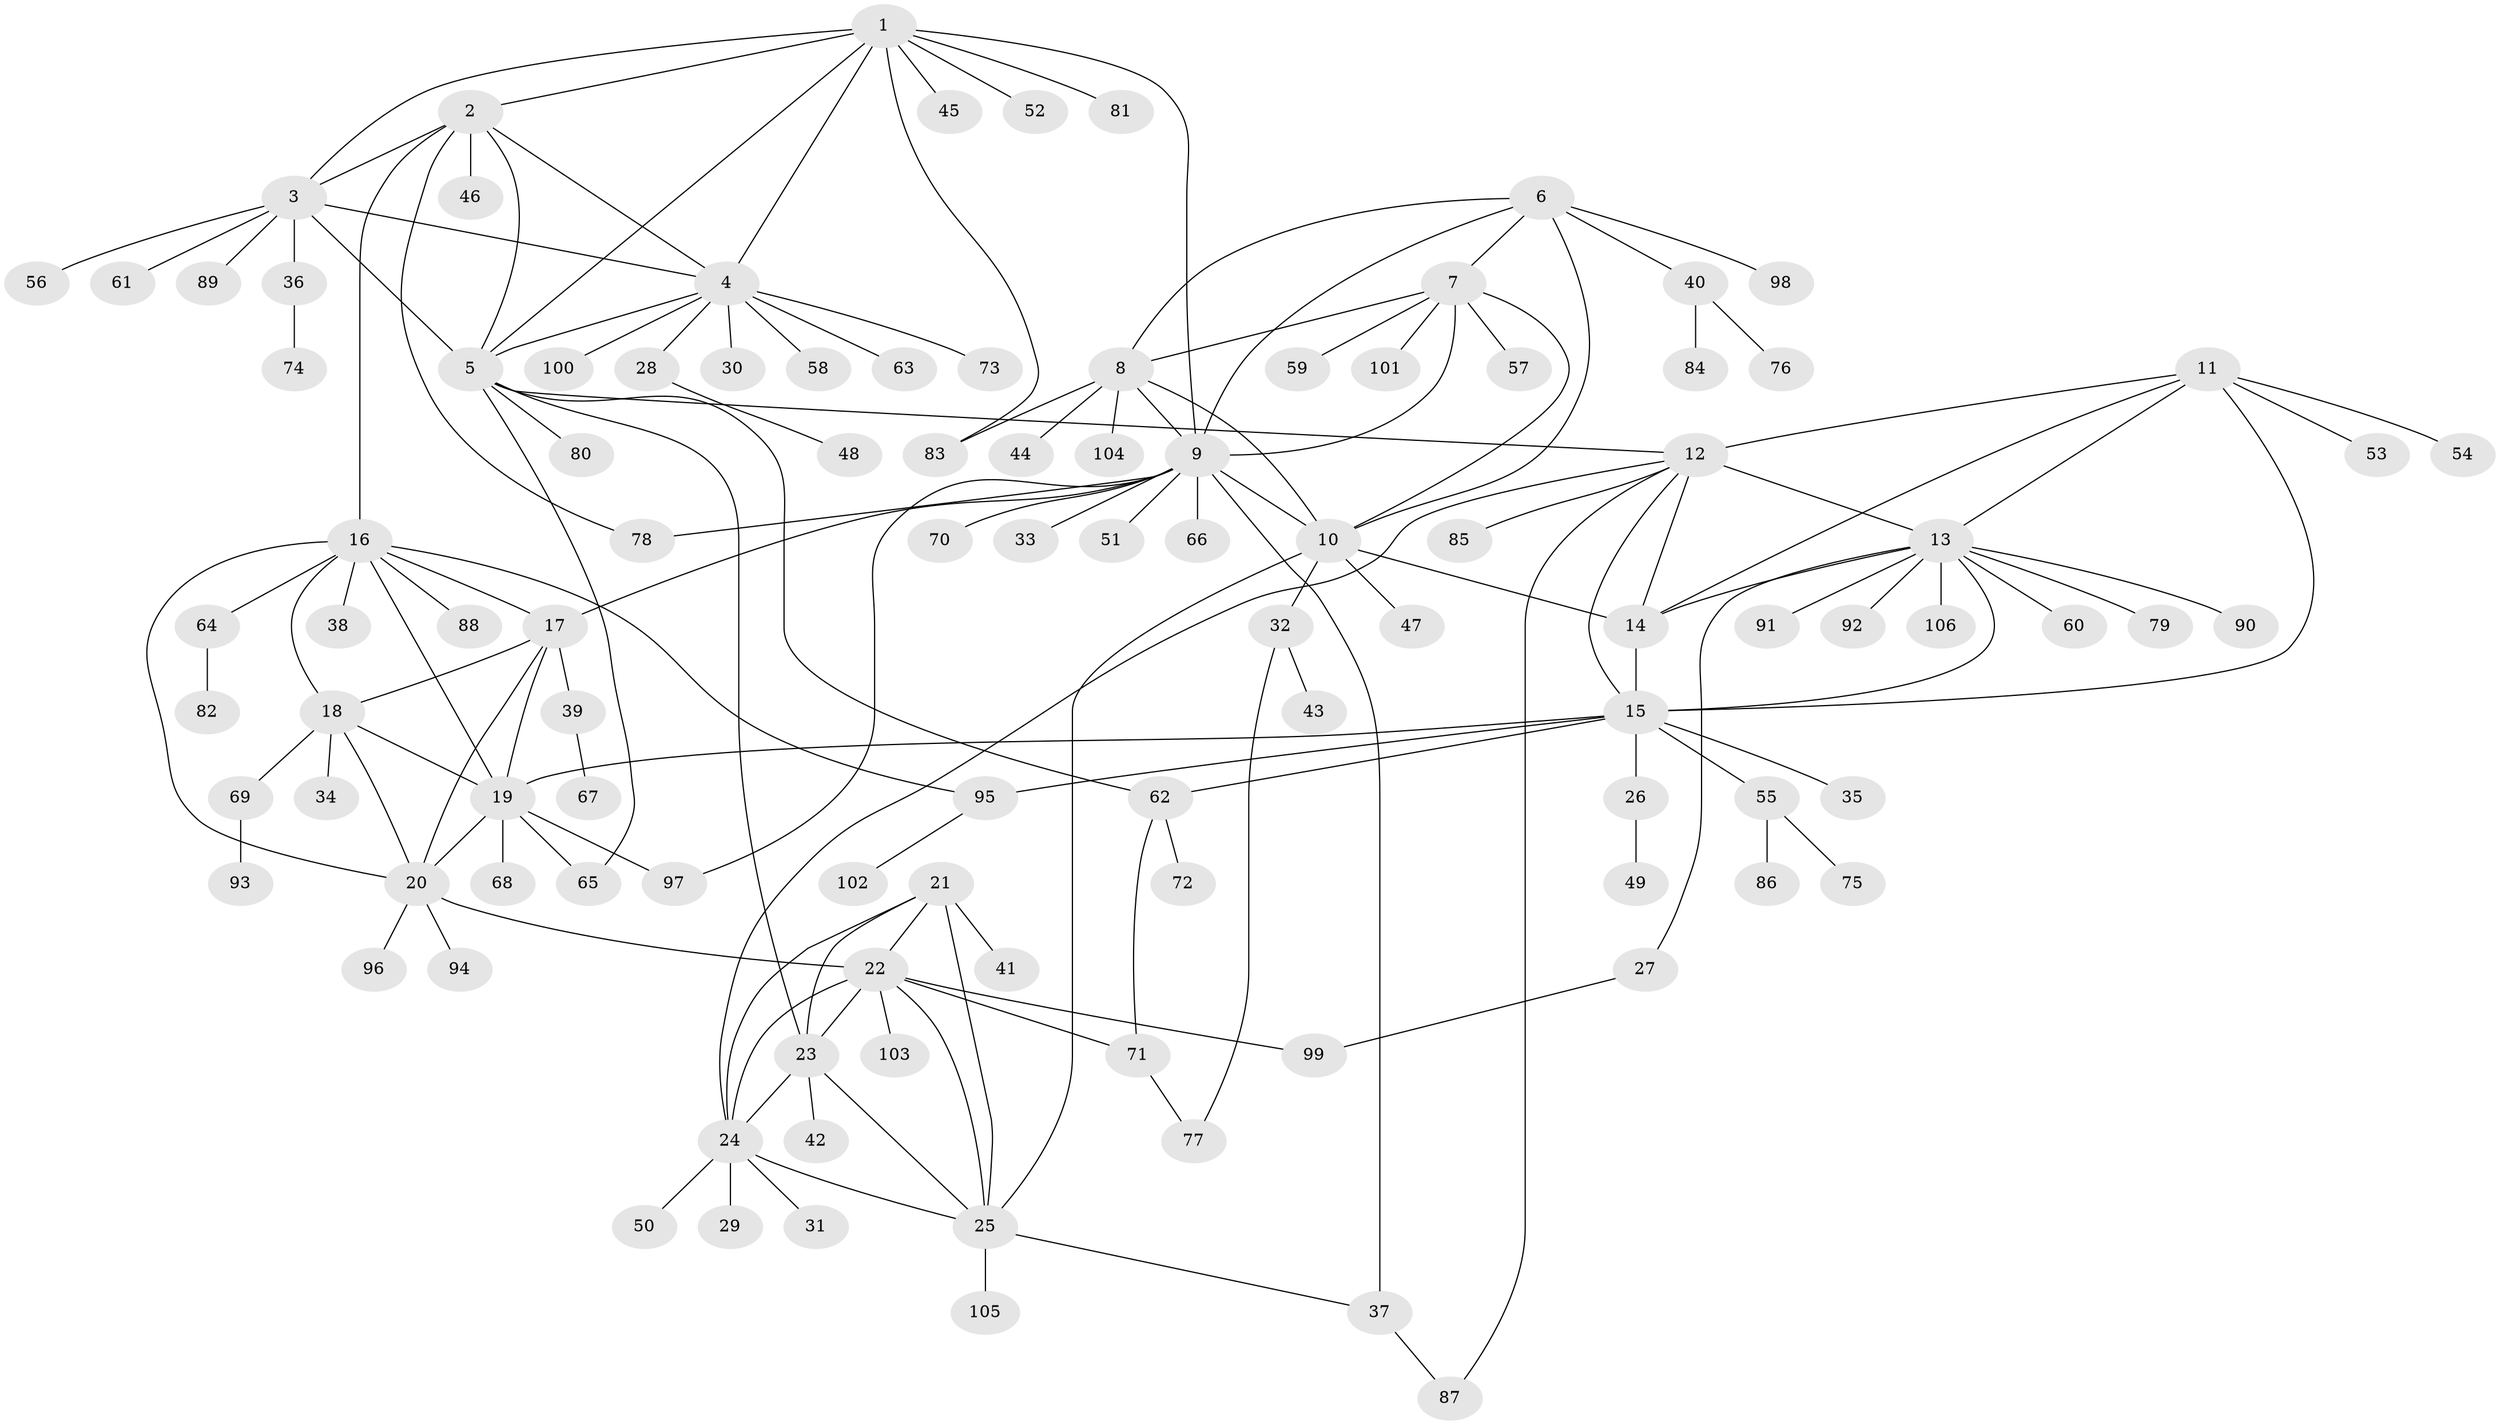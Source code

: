 // coarse degree distribution, {1: 0.4375, 6: 0.125, 2: 0.15625, 9: 0.03125, 4: 0.125, 3: 0.03125, 7: 0.0625, 8: 0.03125}
// Generated by graph-tools (version 1.1) at 2025/37/03/04/25 23:37:48]
// undirected, 106 vertices, 152 edges
graph export_dot {
  node [color=gray90,style=filled];
  1;
  2;
  3;
  4;
  5;
  6;
  7;
  8;
  9;
  10;
  11;
  12;
  13;
  14;
  15;
  16;
  17;
  18;
  19;
  20;
  21;
  22;
  23;
  24;
  25;
  26;
  27;
  28;
  29;
  30;
  31;
  32;
  33;
  34;
  35;
  36;
  37;
  38;
  39;
  40;
  41;
  42;
  43;
  44;
  45;
  46;
  47;
  48;
  49;
  50;
  51;
  52;
  53;
  54;
  55;
  56;
  57;
  58;
  59;
  60;
  61;
  62;
  63;
  64;
  65;
  66;
  67;
  68;
  69;
  70;
  71;
  72;
  73;
  74;
  75;
  76;
  77;
  78;
  79;
  80;
  81;
  82;
  83;
  84;
  85;
  86;
  87;
  88;
  89;
  90;
  91;
  92;
  93;
  94;
  95;
  96;
  97;
  98;
  99;
  100;
  101;
  102;
  103;
  104;
  105;
  106;
  1 -- 2;
  1 -- 3;
  1 -- 4;
  1 -- 5;
  1 -- 9;
  1 -- 45;
  1 -- 52;
  1 -- 81;
  1 -- 83;
  2 -- 3;
  2 -- 4;
  2 -- 5;
  2 -- 16;
  2 -- 46;
  2 -- 78;
  3 -- 4;
  3 -- 5;
  3 -- 36;
  3 -- 56;
  3 -- 61;
  3 -- 89;
  4 -- 5;
  4 -- 28;
  4 -- 30;
  4 -- 58;
  4 -- 63;
  4 -- 73;
  4 -- 100;
  5 -- 12;
  5 -- 23;
  5 -- 62;
  5 -- 65;
  5 -- 80;
  6 -- 7;
  6 -- 8;
  6 -- 9;
  6 -- 10;
  6 -- 40;
  6 -- 98;
  7 -- 8;
  7 -- 9;
  7 -- 10;
  7 -- 57;
  7 -- 59;
  7 -- 101;
  8 -- 9;
  8 -- 10;
  8 -- 44;
  8 -- 83;
  8 -- 104;
  9 -- 10;
  9 -- 17;
  9 -- 33;
  9 -- 37;
  9 -- 51;
  9 -- 66;
  9 -- 70;
  9 -- 78;
  9 -- 97;
  10 -- 14;
  10 -- 25;
  10 -- 32;
  10 -- 47;
  11 -- 12;
  11 -- 13;
  11 -- 14;
  11 -- 15;
  11 -- 53;
  11 -- 54;
  12 -- 13;
  12 -- 14;
  12 -- 15;
  12 -- 24;
  12 -- 85;
  12 -- 87;
  13 -- 14;
  13 -- 15;
  13 -- 27;
  13 -- 60;
  13 -- 79;
  13 -- 90;
  13 -- 91;
  13 -- 92;
  13 -- 106;
  14 -- 15;
  15 -- 19;
  15 -- 26;
  15 -- 35;
  15 -- 55;
  15 -- 62;
  15 -- 95;
  16 -- 17;
  16 -- 18;
  16 -- 19;
  16 -- 20;
  16 -- 38;
  16 -- 64;
  16 -- 88;
  16 -- 95;
  17 -- 18;
  17 -- 19;
  17 -- 20;
  17 -- 39;
  18 -- 19;
  18 -- 20;
  18 -- 34;
  18 -- 69;
  19 -- 20;
  19 -- 65;
  19 -- 68;
  19 -- 97;
  20 -- 22;
  20 -- 94;
  20 -- 96;
  21 -- 22;
  21 -- 23;
  21 -- 24;
  21 -- 25;
  21 -- 41;
  22 -- 23;
  22 -- 24;
  22 -- 25;
  22 -- 71;
  22 -- 99;
  22 -- 103;
  23 -- 24;
  23 -- 25;
  23 -- 42;
  24 -- 25;
  24 -- 29;
  24 -- 31;
  24 -- 50;
  25 -- 37;
  25 -- 105;
  26 -- 49;
  27 -- 99;
  28 -- 48;
  32 -- 43;
  32 -- 77;
  36 -- 74;
  37 -- 87;
  39 -- 67;
  40 -- 76;
  40 -- 84;
  55 -- 75;
  55 -- 86;
  62 -- 71;
  62 -- 72;
  64 -- 82;
  69 -- 93;
  71 -- 77;
  95 -- 102;
}
